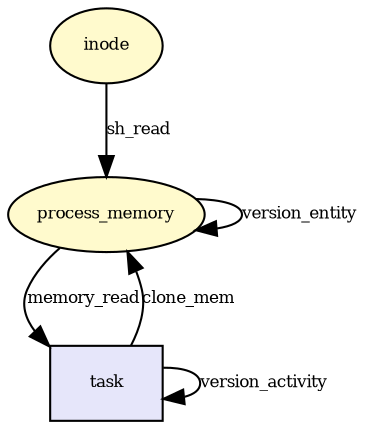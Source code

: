 digraph RGL__DirectedAdjacencyGraph {process_memory[fontsize = 8,label = "process_memory",shape = ellipse, fillcolor="#fffacd", style = filled]

task[fontsize = 8,label = "task",shape = rectangle, fillcolor="#e6e6fa", style = filled]

process_memory -> task[fontsize = 8,label = "memory_read"]

task -> process_memory[fontsize = 8,label = "clone_mem"]

task -> task[fontsize = 8,label = "version_activity"]

process_memory -> process_memory[fontsize = 8,label = "version_entity"]

inode[fontsize = 8,label = "inode",shape = ellipse, fillcolor="#fffacd", style = filled]

inode -> process_memory[fontsize = 8,label = "sh_read"]

}